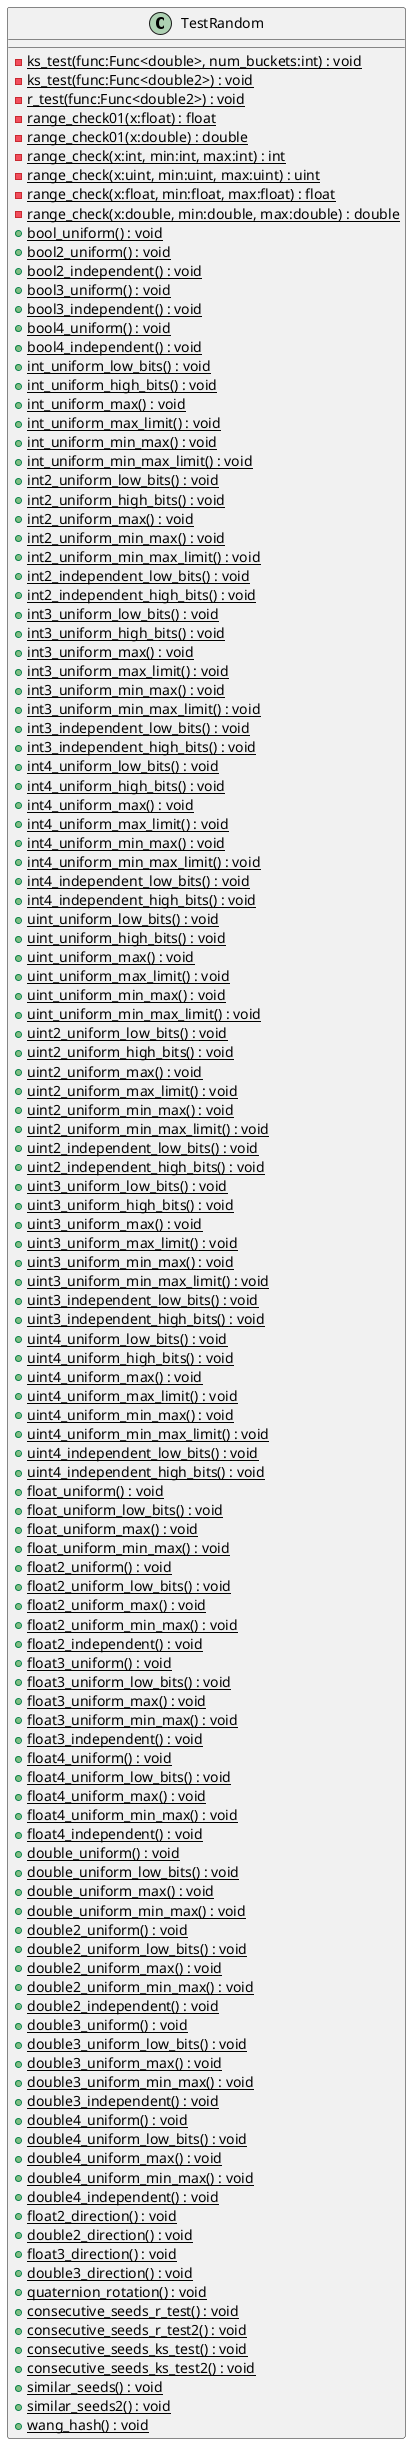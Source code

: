 @startuml
class TestRandom {
    - {static} ks_test(func:Func<double>, num_buckets:int) : void
    - {static} ks_test(func:Func<double2>) : void
    - {static} r_test(func:Func<double2>) : void
    - {static} range_check01(x:float) : float
    - {static} range_check01(x:double) : double
    - {static} range_check(x:int, min:int, max:int) : int
    - {static} range_check(x:uint, min:uint, max:uint) : uint
    - {static} range_check(x:float, min:float, max:float) : float
    - {static} range_check(x:double, min:double, max:double) : double
    + {static} bool_uniform() : void
    + {static} bool2_uniform() : void
    + {static} bool2_independent() : void
    + {static} bool3_uniform() : void
    + {static} bool3_independent() : void
    + {static} bool4_uniform() : void
    + {static} bool4_independent() : void
    + {static} int_uniform_low_bits() : void
    + {static} int_uniform_high_bits() : void
    + {static} int_uniform_max() : void
    + {static} int_uniform_max_limit() : void
    + {static} int_uniform_min_max() : void
    + {static} int_uniform_min_max_limit() : void
    + {static} int2_uniform_low_bits() : void
    + {static} int2_uniform_high_bits() : void
    + {static} int2_uniform_max() : void
    + {static} int2_uniform_min_max() : void
    + {static} int2_uniform_min_max_limit() : void
    + {static} int2_independent_low_bits() : void
    + {static} int2_independent_high_bits() : void
    + {static} int3_uniform_low_bits() : void
    + {static} int3_uniform_high_bits() : void
    + {static} int3_uniform_max() : void
    + {static} int3_uniform_max_limit() : void
    + {static} int3_uniform_min_max() : void
    + {static} int3_uniform_min_max_limit() : void
    + {static} int3_independent_low_bits() : void
    + {static} int3_independent_high_bits() : void
    + {static} int4_uniform_low_bits() : void
    + {static} int4_uniform_high_bits() : void
    + {static} int4_uniform_max() : void
    + {static} int4_uniform_max_limit() : void
    + {static} int4_uniform_min_max() : void
    + {static} int4_uniform_min_max_limit() : void
    + {static} int4_independent_low_bits() : void
    + {static} int4_independent_high_bits() : void
    + {static} uint_uniform_low_bits() : void
    + {static} uint_uniform_high_bits() : void
    + {static} uint_uniform_max() : void
    + {static} uint_uniform_max_limit() : void
    + {static} uint_uniform_min_max() : void
    + {static} uint_uniform_min_max_limit() : void
    + {static} uint2_uniform_low_bits() : void
    + {static} uint2_uniform_high_bits() : void
    + {static} uint2_uniform_max() : void
    + {static} uint2_uniform_max_limit() : void
    + {static} uint2_uniform_min_max() : void
    + {static} uint2_uniform_min_max_limit() : void
    + {static} uint2_independent_low_bits() : void
    + {static} uint2_independent_high_bits() : void
    + {static} uint3_uniform_low_bits() : void
    + {static} uint3_uniform_high_bits() : void
    + {static} uint3_uniform_max() : void
    + {static} uint3_uniform_max_limit() : void
    + {static} uint3_uniform_min_max() : void
    + {static} uint3_uniform_min_max_limit() : void
    + {static} uint3_independent_low_bits() : void
    + {static} uint3_independent_high_bits() : void
    + {static} uint4_uniform_low_bits() : void
    + {static} uint4_uniform_high_bits() : void
    + {static} uint4_uniform_max() : void
    + {static} uint4_uniform_max_limit() : void
    + {static} uint4_uniform_min_max() : void
    + {static} uint4_uniform_min_max_limit() : void
    + {static} uint4_independent_low_bits() : void
    + {static} uint4_independent_high_bits() : void
    + {static} float_uniform() : void
    + {static} float_uniform_low_bits() : void
    + {static} float_uniform_max() : void
    + {static} float_uniform_min_max() : void
    + {static} float2_uniform() : void
    + {static} float2_uniform_low_bits() : void
    + {static} float2_uniform_max() : void
    + {static} float2_uniform_min_max() : void
    + {static} float2_independent() : void
    + {static} float3_uniform() : void
    + {static} float3_uniform_low_bits() : void
    + {static} float3_uniform_max() : void
    + {static} float3_uniform_min_max() : void
    + {static} float3_independent() : void
    + {static} float4_uniform() : void
    + {static} float4_uniform_low_bits() : void
    + {static} float4_uniform_max() : void
    + {static} float4_uniform_min_max() : void
    + {static} float4_independent() : void
    + {static} double_uniform() : void
    + {static} double_uniform_low_bits() : void
    + {static} double_uniform_max() : void
    + {static} double_uniform_min_max() : void
    + {static} double2_uniform() : void
    + {static} double2_uniform_low_bits() : void
    + {static} double2_uniform_max() : void
    + {static} double2_uniform_min_max() : void
    + {static} double2_independent() : void
    + {static} double3_uniform() : void
    + {static} double3_uniform_low_bits() : void
    + {static} double3_uniform_max() : void
    + {static} double3_uniform_min_max() : void
    + {static} double3_independent() : void
    + {static} double4_uniform() : void
    + {static} double4_uniform_low_bits() : void
    + {static} double4_uniform_max() : void
    + {static} double4_uniform_min_max() : void
    + {static} double4_independent() : void
    + {static} float2_direction() : void
    + {static} double2_direction() : void
    + {static} float3_direction() : void
    + {static} double3_direction() : void
    + {static} quaternion_rotation() : void
    + {static} consecutive_seeds_r_test() : void
    + {static} consecutive_seeds_r_test2() : void
    + {static} consecutive_seeds_ks_test() : void
    + {static} consecutive_seeds_ks_test2() : void
    + {static} similar_seeds() : void
    + {static} similar_seeds2() : void
    + {static} wang_hash() : void
}
@enduml
